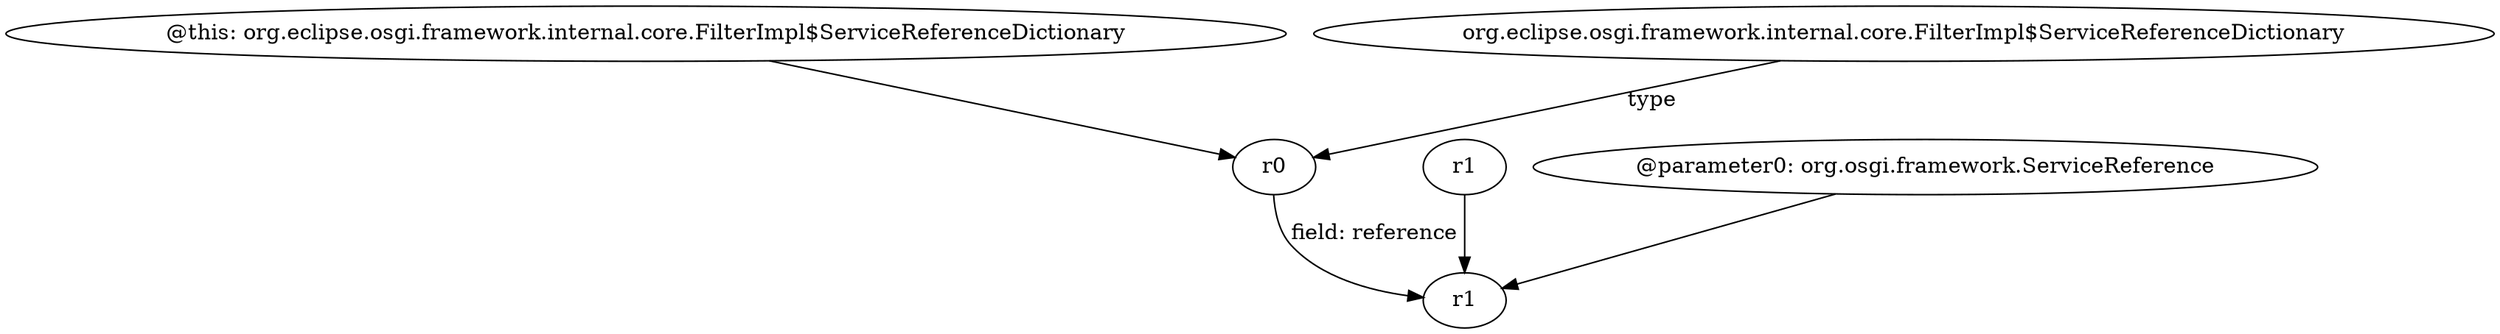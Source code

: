 digraph g {
0[label="@this: org.eclipse.osgi.framework.internal.core.FilterImpl$ServiceReferenceDictionary"]
1[label="r0"]
0->1[label=""]
2[label="org.eclipse.osgi.framework.internal.core.FilterImpl$ServiceReferenceDictionary"]
2->1[label="type"]
3[label="r1"]
1->3[label="field: reference"]
4[label="r1"]
4->3[label=""]
5[label="@parameter0: org.osgi.framework.ServiceReference"]
5->3[label=""]
}